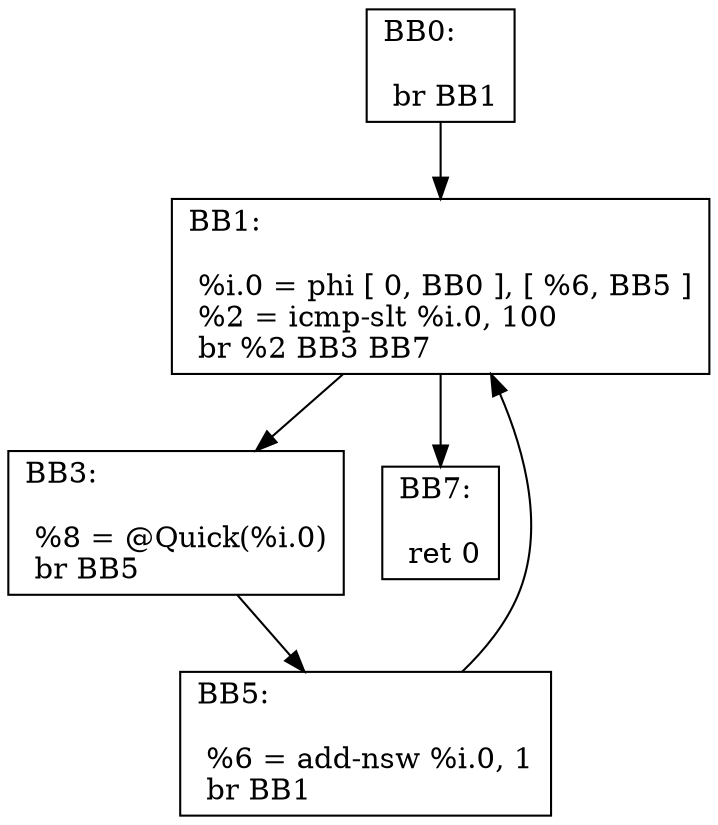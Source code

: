 digraph "CFG for 'main' function" {
	AA0 [shape=record, label="{BB0:\l\l  br  BB1\l}"];
	AA0 -> AA1
	AA1 [shape=record, label="{BB1:\l\l  %i.0 = phi [ 0, BB0 ], [  %6, BB5 ]\l %2 = icmp-slt %i.0,  100\l br %2 BB3 BB7\l}"];
	AA1 -> AA3
	AA1 -> AA7
	AA3 [shape=record, label="{BB3:\l\l  %8 = @Quick(%i.0)\l br  BB5\l}"];
	AA3 -> AA5
	AA5 [shape=record, label="{BB5:\l\l  %6 = add-nsw %i.0,  1\l br  BB1\l}"];
	AA5 -> AA1
	AA7 [shape=record, label="{BB7:\l\l  ret 0\l}"];
}
